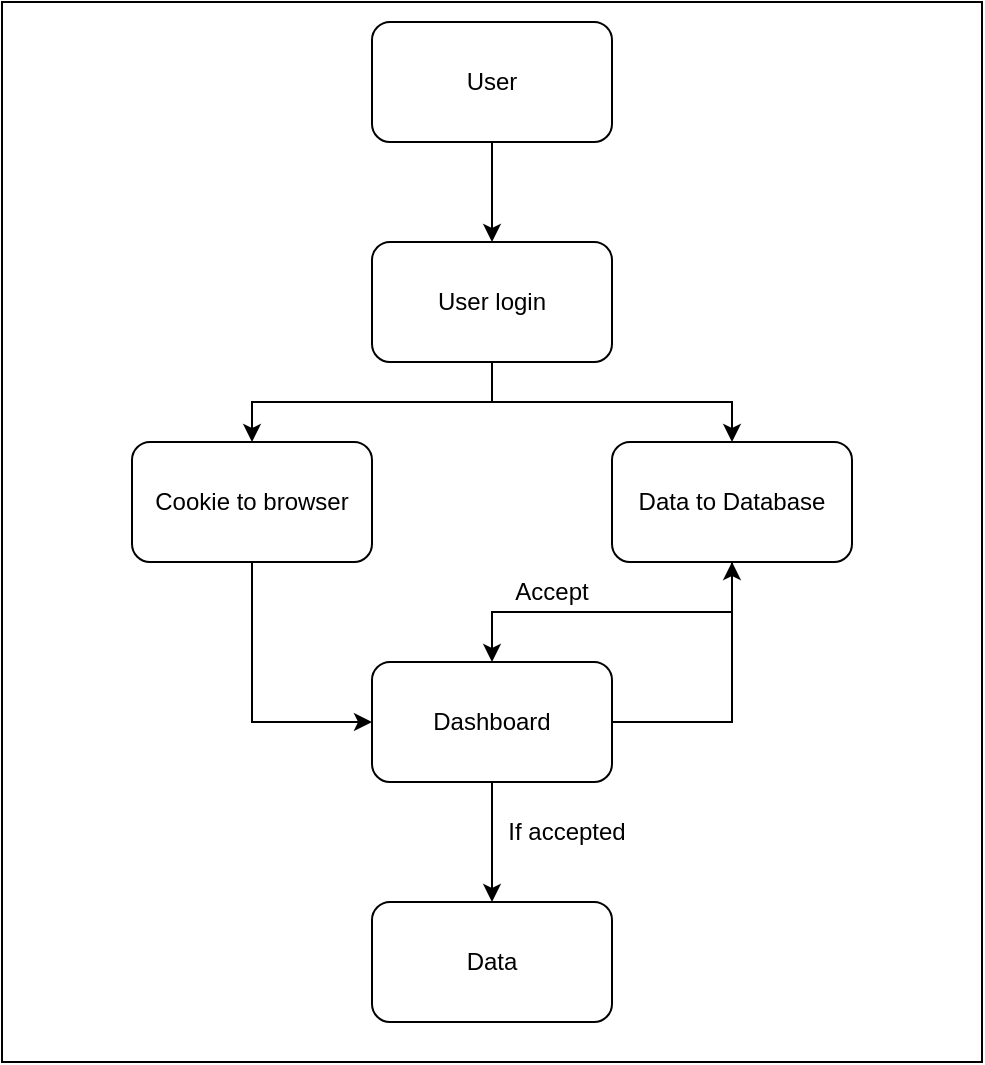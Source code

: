 <mxfile version="22.0.4" type="device">
  <diagram name="Page-1" id="RRHP-RadgEcTfMIu2Cxx">
    <mxGraphModel dx="1326" dy="692" grid="1" gridSize="10" guides="1" tooltips="1" connect="1" arrows="1" fold="1" page="1" pageScale="1" pageWidth="850" pageHeight="1100" background="#FFFFFF" math="0" shadow="0">
      <root>
        <mxCell id="0" />
        <mxCell id="1" parent="0" />
        <mxCell id="gyNArQcsoQi_ZB3or2st-24" value="" style="rounded=0;whiteSpace=wrap;html=1;" vertex="1" parent="1">
          <mxGeometry x="180" y="20" width="490" height="530" as="geometry" />
        </mxCell>
        <mxCell id="gyNArQcsoQi_ZB3or2st-5" style="edgeStyle=orthogonalEdgeStyle;rounded=0;orthogonalLoop=1;jettySize=auto;html=1;entryX=0.5;entryY=0;entryDx=0;entryDy=0;exitX=0.5;exitY=1;exitDx=0;exitDy=0;" edge="1" parent="1" source="gyNArQcsoQi_ZB3or2st-1" target="gyNArQcsoQi_ZB3or2st-4">
          <mxGeometry relative="1" as="geometry" />
        </mxCell>
        <mxCell id="gyNArQcsoQi_ZB3or2st-1" value="User" style="rounded=1;whiteSpace=wrap;html=1;" vertex="1" parent="1">
          <mxGeometry x="365" y="30" width="120" height="60" as="geometry" />
        </mxCell>
        <mxCell id="gyNArQcsoQi_ZB3or2st-15" style="edgeStyle=orthogonalEdgeStyle;rounded=0;orthogonalLoop=1;jettySize=auto;html=1;entryX=0;entryY=0.5;entryDx=0;entryDy=0;" edge="1" parent="1" source="gyNArQcsoQi_ZB3or2st-2" target="gyNArQcsoQi_ZB3or2st-8">
          <mxGeometry relative="1" as="geometry" />
        </mxCell>
        <mxCell id="gyNArQcsoQi_ZB3or2st-2" value="Cookie to browser" style="rounded=1;whiteSpace=wrap;html=1;" vertex="1" parent="1">
          <mxGeometry x="245" y="240" width="120" height="60" as="geometry" />
        </mxCell>
        <mxCell id="gyNArQcsoQi_ZB3or2st-19" style="edgeStyle=orthogonalEdgeStyle;rounded=0;orthogonalLoop=1;jettySize=auto;html=1;entryX=0.5;entryY=0;entryDx=0;entryDy=0;" edge="1" parent="1" source="gyNArQcsoQi_ZB3or2st-3" target="gyNArQcsoQi_ZB3or2st-8">
          <mxGeometry relative="1" as="geometry" />
        </mxCell>
        <mxCell id="gyNArQcsoQi_ZB3or2st-3" value="Data to Database" style="rounded=1;whiteSpace=wrap;html=1;" vertex="1" parent="1">
          <mxGeometry x="485" y="240" width="120" height="60" as="geometry" />
        </mxCell>
        <mxCell id="gyNArQcsoQi_ZB3or2st-6" style="edgeStyle=orthogonalEdgeStyle;rounded=0;orthogonalLoop=1;jettySize=auto;html=1;" edge="1" parent="1" source="gyNArQcsoQi_ZB3or2st-4" target="gyNArQcsoQi_ZB3or2st-3">
          <mxGeometry relative="1" as="geometry" />
        </mxCell>
        <mxCell id="gyNArQcsoQi_ZB3or2st-7" style="edgeStyle=orthogonalEdgeStyle;rounded=0;orthogonalLoop=1;jettySize=auto;html=1;" edge="1" parent="1" source="gyNArQcsoQi_ZB3or2st-4" target="gyNArQcsoQi_ZB3or2st-2">
          <mxGeometry relative="1" as="geometry" />
        </mxCell>
        <mxCell id="gyNArQcsoQi_ZB3or2st-4" value="User login" style="rounded=1;whiteSpace=wrap;html=1;" vertex="1" parent="1">
          <mxGeometry x="365" y="140" width="120" height="60" as="geometry" />
        </mxCell>
        <mxCell id="gyNArQcsoQi_ZB3or2st-16" style="edgeStyle=orthogonalEdgeStyle;rounded=0;orthogonalLoop=1;jettySize=auto;html=1;entryX=0.5;entryY=1;entryDx=0;entryDy=0;exitX=1;exitY=0.5;exitDx=0;exitDy=0;" edge="1" parent="1" source="gyNArQcsoQi_ZB3or2st-8" target="gyNArQcsoQi_ZB3or2st-3">
          <mxGeometry relative="1" as="geometry" />
        </mxCell>
        <mxCell id="gyNArQcsoQi_ZB3or2st-18" style="edgeStyle=orthogonalEdgeStyle;rounded=0;orthogonalLoop=1;jettySize=auto;html=1;" edge="1" parent="1" source="gyNArQcsoQi_ZB3or2st-8" target="gyNArQcsoQi_ZB3or2st-17">
          <mxGeometry relative="1" as="geometry" />
        </mxCell>
        <mxCell id="gyNArQcsoQi_ZB3or2st-8" value="Dashboard" style="rounded=1;whiteSpace=wrap;html=1;" vertex="1" parent="1">
          <mxGeometry x="365" y="350" width="120" height="60" as="geometry" />
        </mxCell>
        <mxCell id="gyNArQcsoQi_ZB3or2st-17" value="Data" style="rounded=1;whiteSpace=wrap;html=1;" vertex="1" parent="1">
          <mxGeometry x="365" y="470" width="120" height="60" as="geometry" />
        </mxCell>
        <mxCell id="gyNArQcsoQi_ZB3or2st-20" value="Accept" style="text;html=1;strokeColor=none;fillColor=none;align=center;verticalAlign=middle;whiteSpace=wrap;rounded=0;" vertex="1" parent="1">
          <mxGeometry x="425" y="300" width="60" height="30" as="geometry" />
        </mxCell>
        <mxCell id="gyNArQcsoQi_ZB3or2st-21" value="If accepted" style="text;html=1;strokeColor=none;fillColor=none;align=center;verticalAlign=middle;whiteSpace=wrap;rounded=0;" vertex="1" parent="1">
          <mxGeometry x="425" y="420" width="75" height="30" as="geometry" />
        </mxCell>
      </root>
    </mxGraphModel>
  </diagram>
</mxfile>
